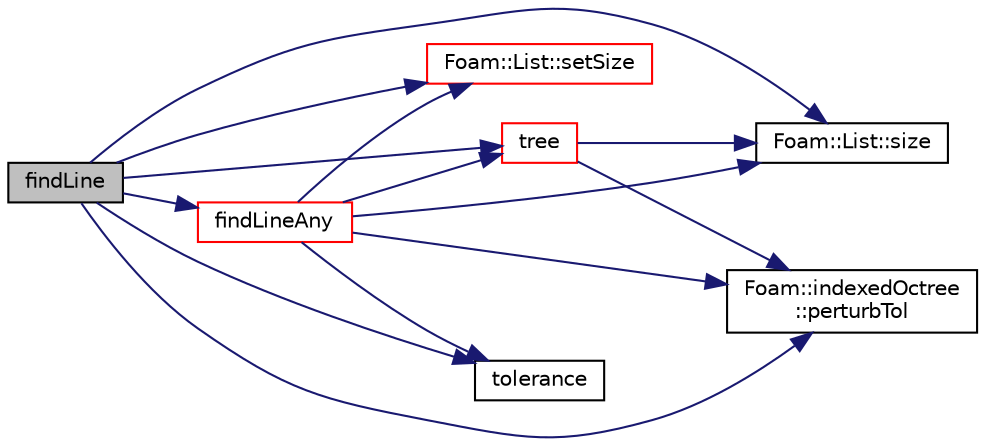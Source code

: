 digraph "findLine"
{
  bgcolor="transparent";
  edge [fontname="Helvetica",fontsize="10",labelfontname="Helvetica",labelfontsize="10"];
  node [fontname="Helvetica",fontsize="10",shape=record];
  rankdir="LR";
  Node1 [label="findLine",height=0.2,width=0.4,color="black", fillcolor="grey75", style="filled", fontcolor="black"];
  Node1 -> Node2 [color="midnightblue",fontsize="10",style="solid",fontname="Helvetica"];
  Node2 [label="findLineAny",height=0.2,width=0.4,color="red",URL="$a02783.html#aa3cd6e214f97d8b3763c8c16324c0ad2"];
  Node2 -> Node3 [color="midnightblue",fontsize="10",style="solid",fontname="Helvetica"];
  Node3 [label="tree",height=0.2,width=0.4,color="red",URL="$a02783.html#aae4907f8216f4c6460830b79104a919c",tooltip="Demand driven construction of the octree. "];
  Node3 -> Node4 [color="midnightblue",fontsize="10",style="solid",fontname="Helvetica"];
  Node4 [label="Foam::indexedOctree\l::perturbTol",height=0.2,width=0.4,color="black",URL="$a01076.html#a41778d781ef1c7653c69f36a1d5b983c",tooltip="Get the perturbation tolerance. "];
  Node3 -> Node5 [color="midnightblue",fontsize="10",style="solid",fontname="Helvetica"];
  Node5 [label="Foam::List::size",height=0.2,width=0.4,color="black",URL="$a01397.html#a8a5f6fa29bd4b500caf186f60245b384",tooltip="Override size to be inconsistent with allocated storage. "];
  Node2 -> Node6 [color="midnightblue",fontsize="10",style="solid",fontname="Helvetica"];
  Node6 [label="Foam::List::setSize",height=0.2,width=0.4,color="red",URL="$a01397.html#aedb985ffeaf1bdbfeccc2a8730405703",tooltip="Reset size of List. "];
  Node2 -> Node5 [color="midnightblue",fontsize="10",style="solid",fontname="Helvetica"];
  Node2 -> Node4 [color="midnightblue",fontsize="10",style="solid",fontname="Helvetica"];
  Node2 -> Node7 [color="midnightblue",fontsize="10",style="solid",fontname="Helvetica"];
  Node7 [label="tolerance",height=0.2,width=0.4,color="black",URL="$a02783.html#a3474873a23edd65ae8faff8032ef64ee",tooltip="Return tolerance to use in searches. "];
  Node1 -> Node4 [color="midnightblue",fontsize="10",style="solid",fontname="Helvetica"];
  Node1 -> Node6 [color="midnightblue",fontsize="10",style="solid",fontname="Helvetica"];
  Node1 -> Node5 [color="midnightblue",fontsize="10",style="solid",fontname="Helvetica"];
  Node1 -> Node7 [color="midnightblue",fontsize="10",style="solid",fontname="Helvetica"];
  Node1 -> Node3 [color="midnightblue",fontsize="10",style="solid",fontname="Helvetica"];
}
